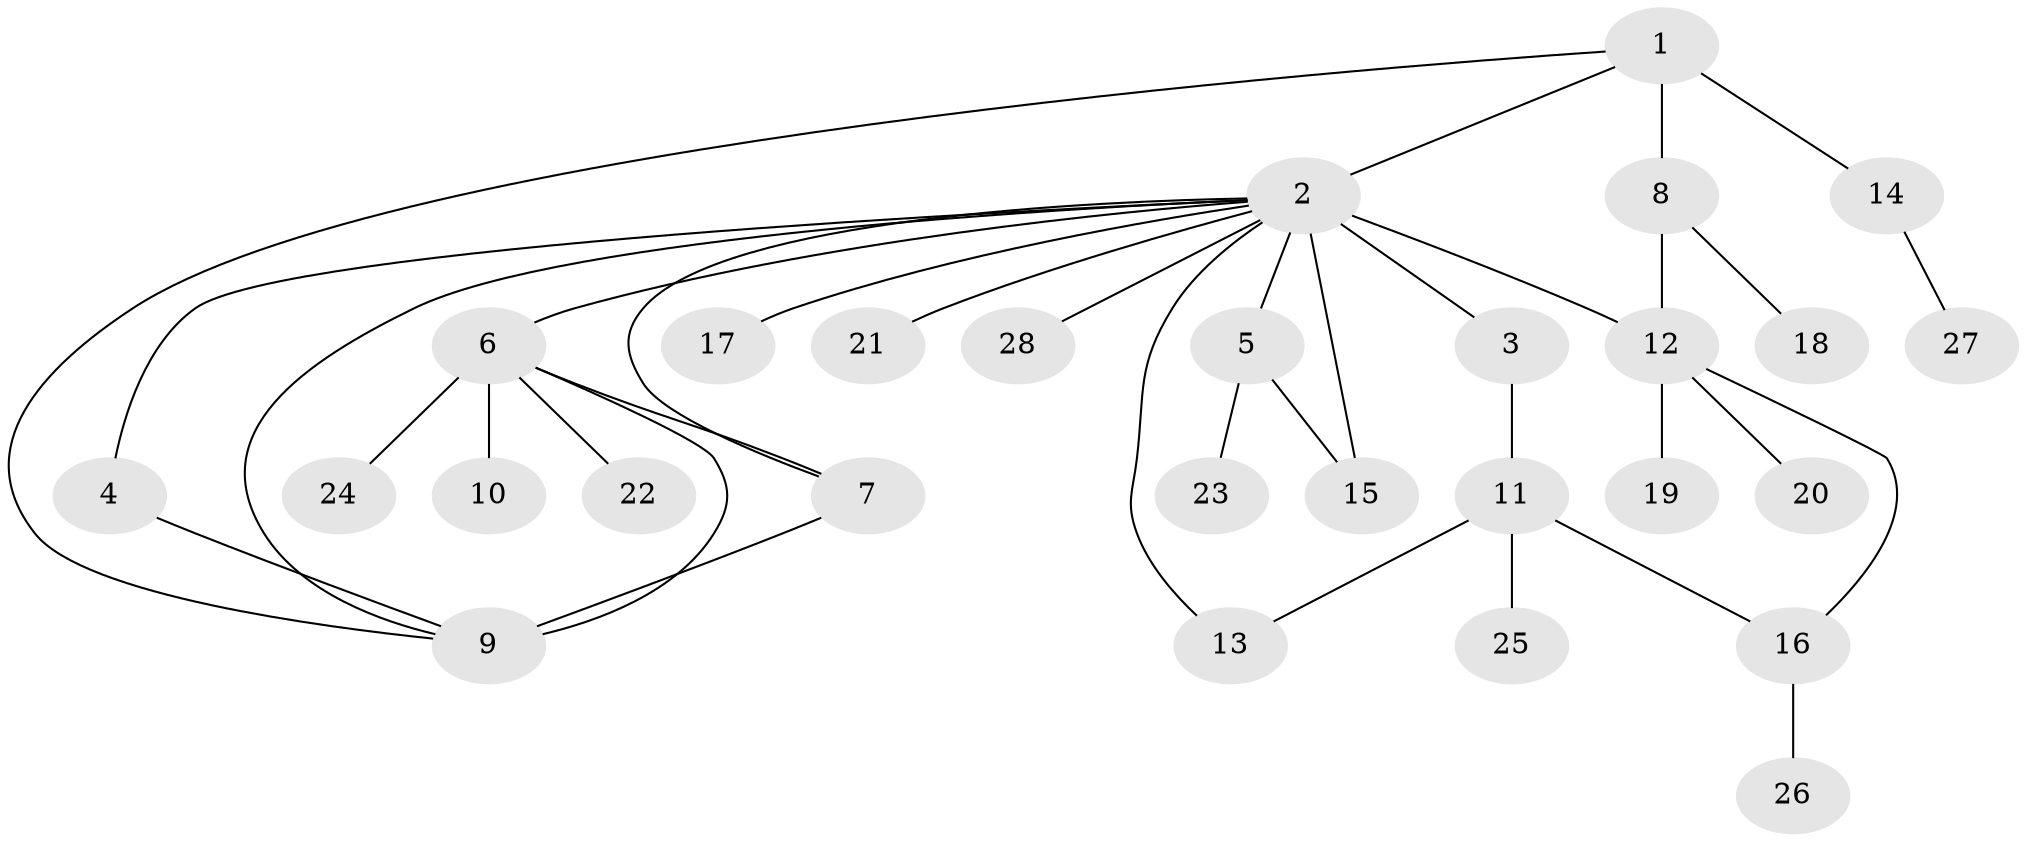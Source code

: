 // original degree distribution, {9: 0.011363636363636364, 23: 0.011363636363636364, 3: 0.07954545454545454, 4: 0.056818181818181816, 6: 0.056818181818181816, 7: 0.011363636363636364, 2: 0.2727272727272727, 1: 0.48863636363636365, 5: 0.011363636363636364}
// Generated by graph-tools (version 1.1) at 2025/50/03/04/25 22:50:27]
// undirected, 28 vertices, 36 edges
graph export_dot {
  node [color=gray90,style=filled];
  1;
  2;
  3;
  4;
  5;
  6;
  7;
  8;
  9;
  10;
  11;
  12;
  13;
  14;
  15;
  16;
  17;
  18;
  19;
  20;
  21;
  22;
  23;
  24;
  25;
  26;
  27;
  28;
  1 -- 2 [weight=1.0];
  1 -- 8 [weight=5.0];
  1 -- 9 [weight=1.0];
  1 -- 14 [weight=1.0];
  2 -- 3 [weight=2.0];
  2 -- 4 [weight=1.0];
  2 -- 5 [weight=3.0];
  2 -- 6 [weight=1.0];
  2 -- 7 [weight=1.0];
  2 -- 9 [weight=1.0];
  2 -- 12 [weight=1.0];
  2 -- 13 [weight=1.0];
  2 -- 15 [weight=7.0];
  2 -- 17 [weight=1.0];
  2 -- 21 [weight=1.0];
  2 -- 28 [weight=1.0];
  3 -- 11 [weight=3.0];
  4 -- 9 [weight=1.0];
  5 -- 15 [weight=1.0];
  5 -- 23 [weight=1.0];
  6 -- 7 [weight=1.0];
  6 -- 9 [weight=1.0];
  6 -- 10 [weight=1.0];
  6 -- 22 [weight=1.0];
  6 -- 24 [weight=1.0];
  7 -- 9 [weight=2.0];
  8 -- 12 [weight=1.0];
  8 -- 18 [weight=1.0];
  11 -- 13 [weight=1.0];
  11 -- 16 [weight=1.0];
  11 -- 25 [weight=1.0];
  12 -- 16 [weight=1.0];
  12 -- 19 [weight=1.0];
  12 -- 20 [weight=1.0];
  14 -- 27 [weight=1.0];
  16 -- 26 [weight=1.0];
}
